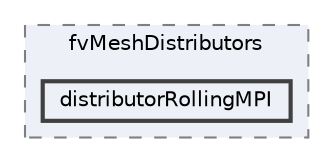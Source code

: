 digraph "libfvMeshDistributorsRollingMPI/fvMeshDistributors/distributorRollingMPI"
{
 // LATEX_PDF_SIZE
  bgcolor="transparent";
  edge [fontname=Helvetica,fontsize=10,labelfontname=Helvetica,labelfontsize=10];
  node [fontname=Helvetica,fontsize=10,shape=box,height=0.2,width=0.4];
  compound=true
  subgraph clusterdir_0030f2cc7de4125ddaf3197a7f0d10d6 {
    graph [ bgcolor="#edf0f7", pencolor="grey50", label="fvMeshDistributors", fontname=Helvetica,fontsize=10 style="filled,dashed", URL="dir_0030f2cc7de4125ddaf3197a7f0d10d6.html",tooltip=""]
  dir_1a759a579f9f148621aa019b762964d7 [label="distributorRollingMPI", fillcolor="#edf0f7", color="grey25", style="filled,bold", URL="dir_1a759a579f9f148621aa019b762964d7.html",tooltip=""];
  }
}
